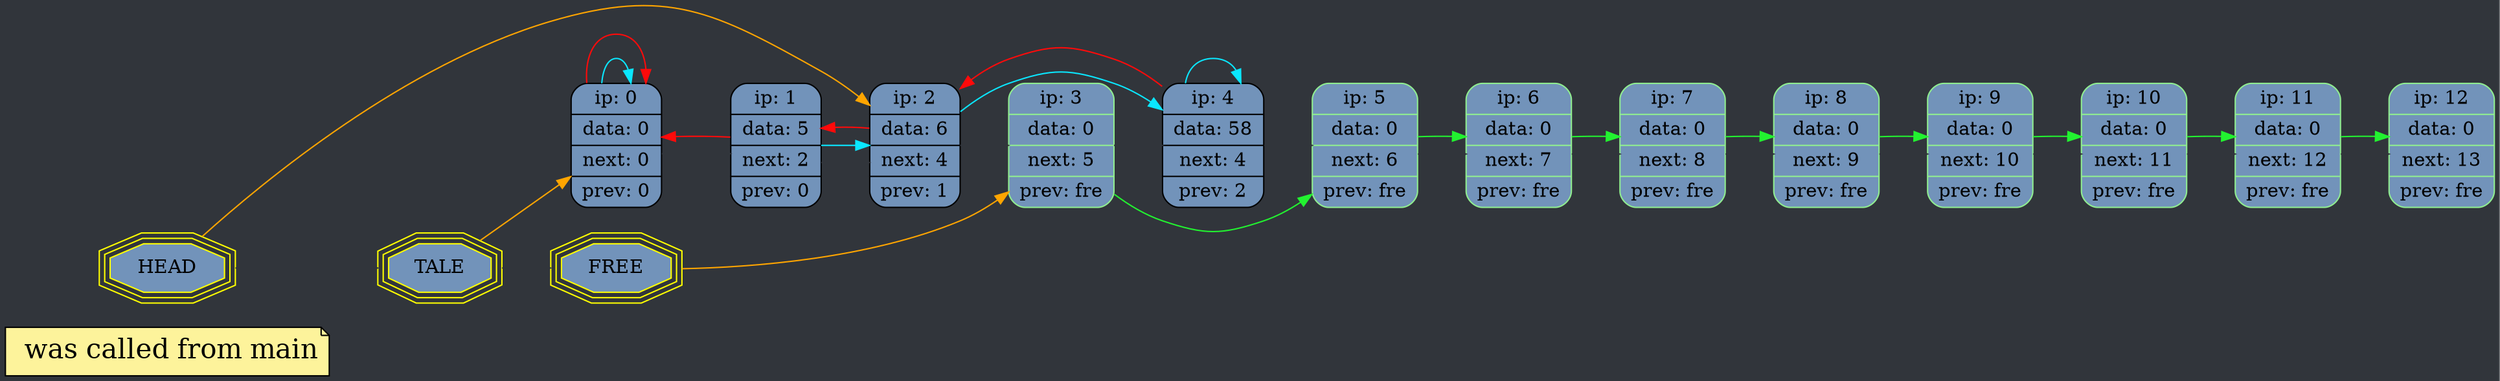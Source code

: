 digraph structs {
	rankdir=LR;
	graph [bgcolor="#31353b"]
	node[color="black",fontsize=14];
	edge[color="darkgreen",fontcolor="blue",fontsize=12];


	50 [shape=note,style=filled, fillcolor="#fdf39b", label=" was called from main", fontcolor = "black", fontsize = 20];
	0 [shape=Mrecord,style=filled, fillcolor="#7293ba", label=" ip: 0 | data: 0| next: 0| prev: 0" ];
	1 [shape=Mrecord,style=filled, fillcolor="#7293ba", label=" ip: 1 | data: 5| next: 2| prev: 0" ];
	2 [shape=Mrecord,style=filled, fillcolor="#7293ba", label=" ip: 2 | data: 6| next: 4| prev: 1" ];
	3 [shape=Mrecord,style=filled, fillcolor="#7293ba", label=" ip: 3 | data: 0| next: 5| prev: fre" , color = lightgreen];
	4 [shape=Mrecord,style=filled, fillcolor="#7293ba", label=" ip: 4 | data: 58| next: 4| prev: 2" ];
	5 [shape=Mrecord,style=filled, fillcolor="#7293ba", label=" ip: 5 | data: 0| next: 6| prev: fre" , color = lightgreen];
	6 [shape=Mrecord,style=filled, fillcolor="#7293ba", label=" ip: 6 | data: 0| next: 7| prev: fre" , color = lightgreen];
	7 [shape=Mrecord,style=filled, fillcolor="#7293ba", label=" ip: 7 | data: 0| next: 8| prev: fre" , color = lightgreen];
	8 [shape=Mrecord,style=filled, fillcolor="#7293ba", label=" ip: 8 | data: 0| next: 9| prev: fre" , color = lightgreen];
	9 [shape=Mrecord,style=filled, fillcolor="#7293ba", label=" ip: 9 | data: 0| next: 10| prev: fre" , color = lightgreen];
	10 [shape=Mrecord,style=filled, fillcolor="#7293ba", label=" ip: 10 | data: 0| next: 11| prev: fre" , color = lightgreen];
	11 [shape=Mrecord,style=filled, fillcolor="#7293ba", label=" ip: 11 | data: 0| next: 12| prev: fre" , color = lightgreen];
	12 [shape=Mrecord,style=filled, fillcolor="#7293ba", label=" ip: 12 | data: 0| next: 13| prev: fre" , color = lightgreen];

	0->1->2->3->4->5->6->7->8->9->10->11->12[weight = 10000, color = "#31353b"];
	0->0[color = "#0ae7ff"];
	1->2[color = "#0ae7ff"];
	2->4[color = "#0ae7ff"];
	3->5[color = "#22f230"];
	4->4[color = "#0ae7ff"];
	5->6[color = "#22f230"];
	6->7[color = "#22f230"];
	7->8[color = "#22f230"];
	8->9[color = "#22f230"];
	9->10[color = "#22f230"];
	10->11[color = "#22f230"];
	11->12[color = "#22f230"];
	 0 -> 0[color = "#ff0a0a"];
	 1 -> 0[color = "#ff0a0a"];
	 2 -> 1[color = "#ff0a0a"];
	 4 -> 2[color = "#ff0a0a"];
	h [shape=tripleoctagon,label="HEAD", color = "yellow", fillcolor="#7293ba",style=filled  ];
	t [shape=tripleoctagon,label="TALE", color = "yellow", fillcolor="#7293ba",style=filled ];
	f [shape=tripleoctagon,label="FREE", color = "yellow", fillcolor="#7293ba",style=filled ];
h->t->f[weight = 10000, color = "#31353b"];
	h->2[color = "orange"];
	t->0[color = "orange"];
	f->3[color = "orange"];

}